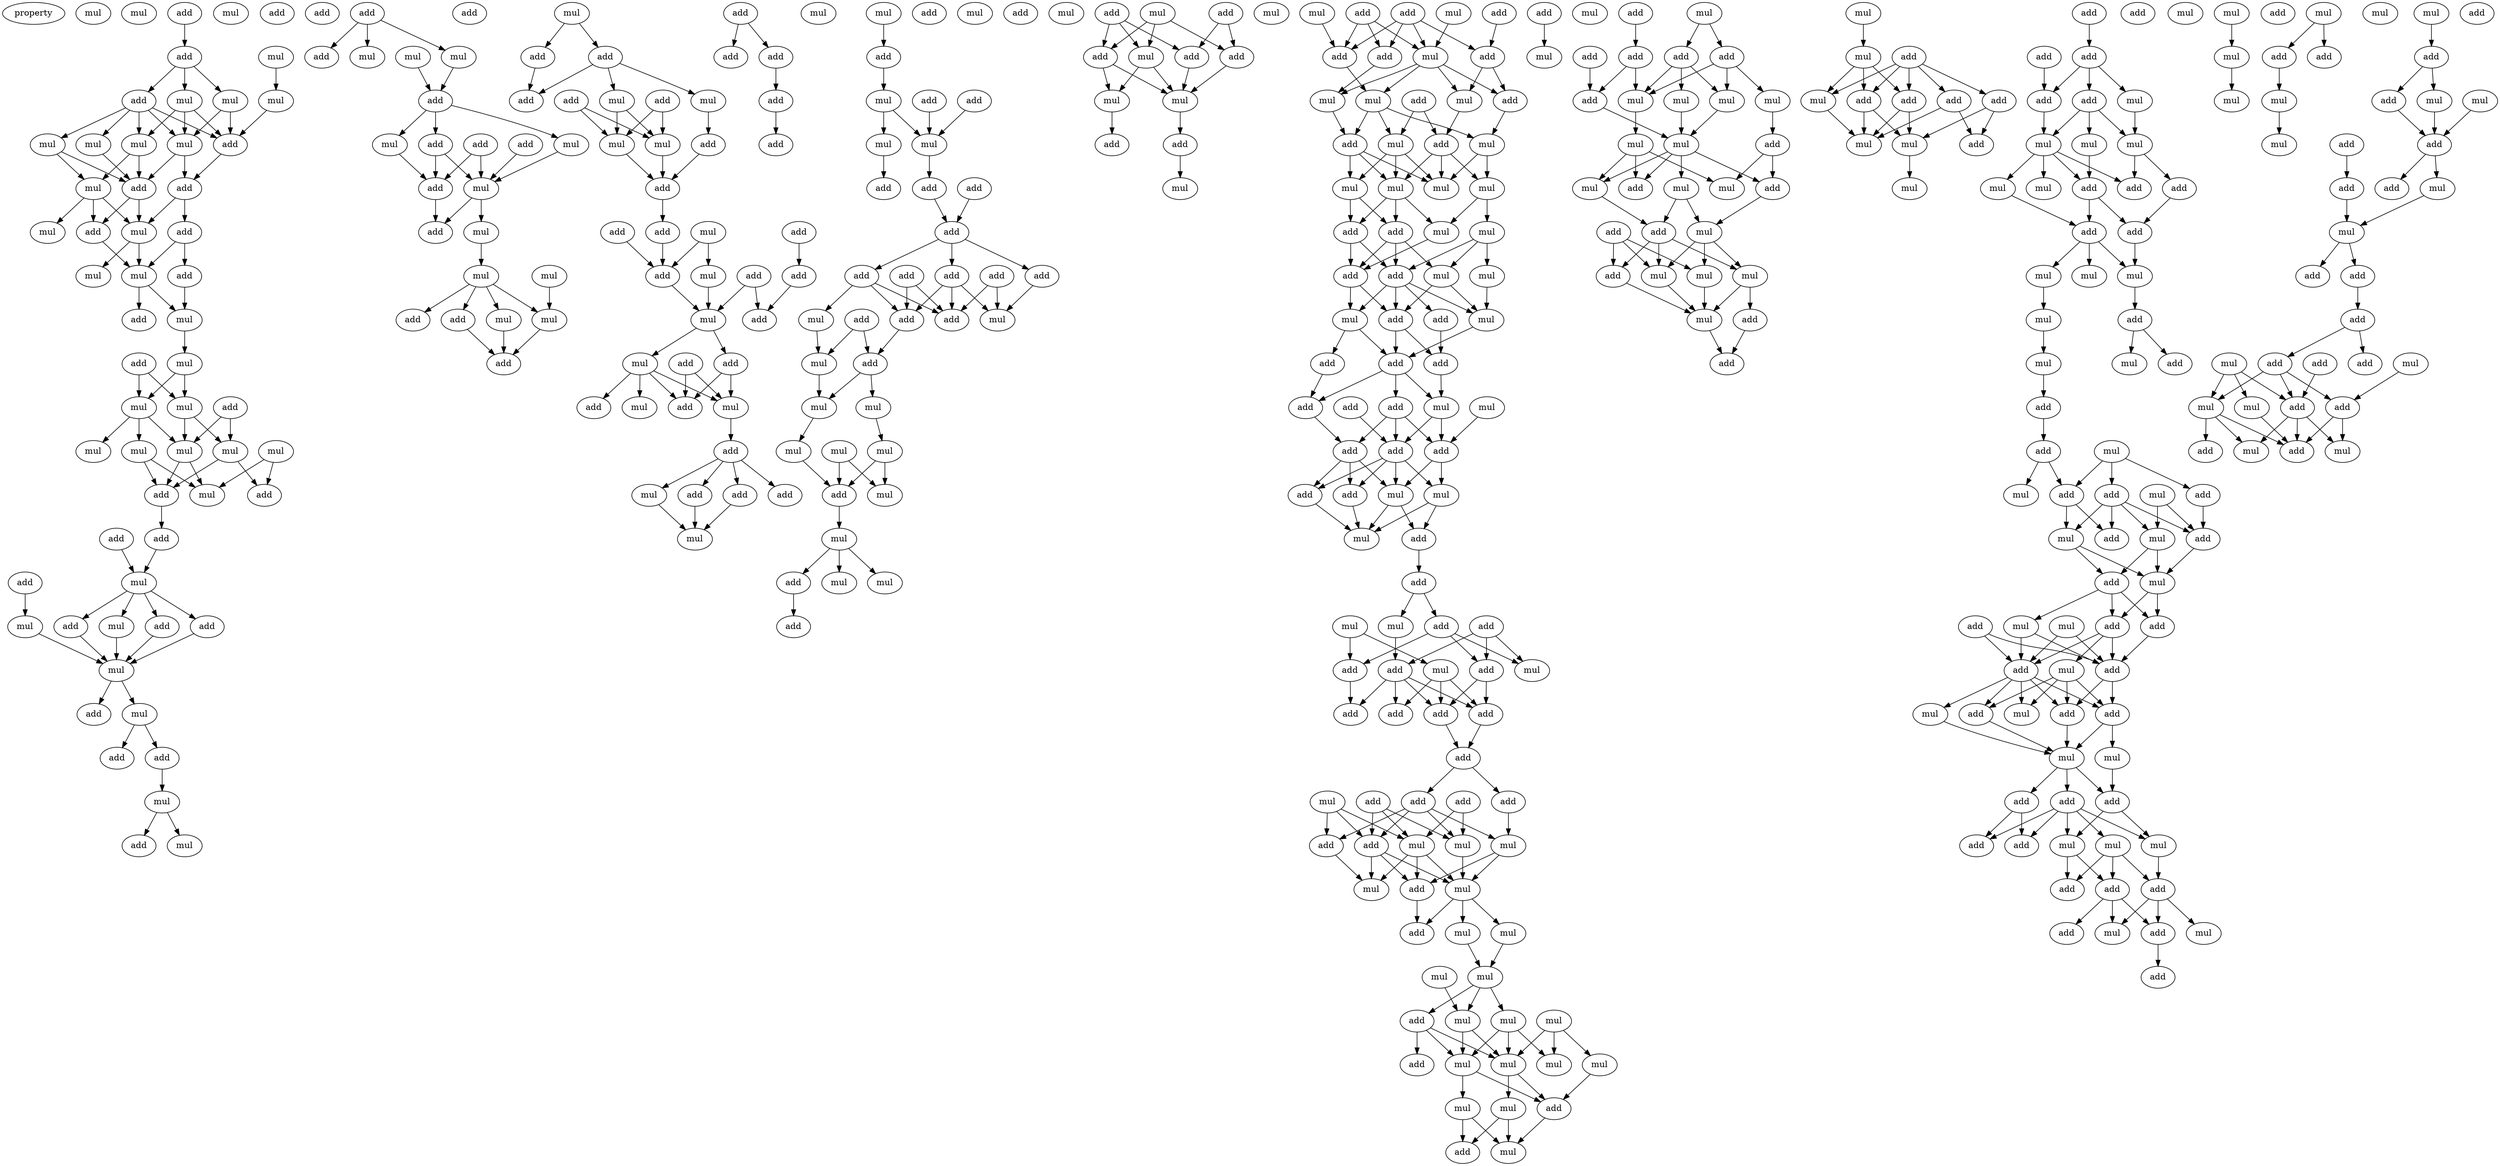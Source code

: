digraph {
    node [fontcolor=black]
    property [mul=2,lf=1.6]
    0 [ label = mul ];
    1 [ label = mul ];
    2 [ label = add ];
    3 [ label = add ];
    4 [ label = mul ];
    5 [ label = mul ];
    6 [ label = add ];
    7 [ label = mul ];
    8 [ label = mul ];
    9 [ label = mul ];
    10 [ label = add ];
    11 [ label = mul ];
    12 [ label = mul ];
    13 [ label = mul ];
    14 [ label = add ];
    15 [ label = mul ];
    16 [ label = add ];
    17 [ label = mul ];
    18 [ label = mul ];
    19 [ label = add ];
    20 [ label = add ];
    21 [ label = mul ];
    22 [ label = add ];
    23 [ label = mul ];
    24 [ label = add ];
    25 [ label = mul ];
    26 [ label = mul ];
    27 [ label = add ];
    28 [ label = add ];
    29 [ label = mul ];
    30 [ label = mul ];
    31 [ label = mul ];
    32 [ label = mul ];
    33 [ label = mul ];
    34 [ label = mul ];
    35 [ label = mul ];
    36 [ label = mul ];
    37 [ label = add ];
    38 [ label = add ];
    39 [ label = add ];
    40 [ label = mul ];
    41 [ label = add ];
    42 [ label = mul ];
    43 [ label = add ];
    44 [ label = mul ];
    45 [ label = mul ];
    46 [ label = add ];
    47 [ label = add ];
    48 [ label = add ];
    49 [ label = mul ];
    50 [ label = add ];
    51 [ label = mul ];
    52 [ label = add ];
    53 [ label = add ];
    54 [ label = add ];
    55 [ label = mul ];
    56 [ label = add ];
    57 [ label = mul ];
    58 [ label = add ];
    59 [ label = add ];
    60 [ label = add ];
    61 [ label = mul ];
    62 [ label = mul ];
    63 [ label = mul ];
    64 [ label = add ];
    65 [ label = add ];
    66 [ label = add ];
    67 [ label = mul ];
    68 [ label = add ];
    69 [ label = mul ];
    70 [ label = mul ];
    71 [ label = add ];
    72 [ label = add ];
    73 [ label = mul ];
    74 [ label = mul ];
    75 [ label = mul ];
    76 [ label = mul ];
    77 [ label = mul ];
    78 [ label = add ];
    79 [ label = add ];
    80 [ label = add ];
    81 [ label = add ];
    82 [ label = mul ];
    83 [ label = add ];
    84 [ label = add ];
    85 [ label = add ];
    86 [ label = add ];
    87 [ label = mul ];
    88 [ label = mul ];
    89 [ label = add ];
    90 [ label = mul ];
    91 [ label = add ];
    92 [ label = mul ];
    93 [ label = add ];
    94 [ label = mul ];
    95 [ label = add ];
    96 [ label = add ];
    97 [ label = add ];
    98 [ label = add ];
    99 [ label = add ];
    100 [ label = add ];
    101 [ label = mul ];
    102 [ label = mul ];
    103 [ label = add ];
    104 [ label = add ];
    105 [ label = mul ];
    106 [ label = add ];
    107 [ label = add ];
    108 [ label = add ];
    109 [ label = mul ];
    110 [ label = mul ];
    111 [ label = add ];
    112 [ label = mul ];
    113 [ label = add ];
    114 [ label = add ];
    115 [ label = add ];
    116 [ label = mul ];
    117 [ label = add ];
    118 [ label = mul ];
    119 [ label = add ];
    120 [ label = add ];
    121 [ label = add ];
    122 [ label = mul ];
    123 [ label = add ];
    124 [ label = add ];
    125 [ label = add ];
    126 [ label = mul ];
    127 [ label = add ];
    128 [ label = add ];
    129 [ label = mul ];
    130 [ label = mul ];
    131 [ label = add ];
    132 [ label = add ];
    133 [ label = add ];
    134 [ label = add ];
    135 [ label = add ];
    136 [ label = add ];
    137 [ label = add ];
    138 [ label = add ];
    139 [ label = add ];
    140 [ label = add ];
    141 [ label = mul ];
    142 [ label = add ];
    143 [ label = add ];
    144 [ label = mul ];
    145 [ label = mul ];
    146 [ label = add ];
    147 [ label = mul ];
    148 [ label = mul ];
    149 [ label = mul ];
    150 [ label = mul ];
    151 [ label = mul ];
    152 [ label = mul ];
    153 [ label = mul ];
    154 [ label = add ];
    155 [ label = mul ];
    156 [ label = add ];
    157 [ label = mul ];
    158 [ label = add ];
    159 [ label = mul ];
    160 [ label = add ];
    161 [ label = mul ];
    162 [ label = add ];
    163 [ label = add ];
    164 [ label = mul ];
    165 [ label = add ];
    166 [ label = add ];
    167 [ label = add ];
    168 [ label = mul ];
    169 [ label = mul ];
    170 [ label = mul ];
    171 [ label = add ];
    172 [ label = add ];
    173 [ label = mul ];
    174 [ label = mul ];
    175 [ label = add ];
    176 [ label = add ];
    177 [ label = add ];
    178 [ label = mul ];
    179 [ label = mul ];
    180 [ label = add ];
    181 [ label = mul ];
    182 [ label = add ];
    183 [ label = add ];
    184 [ label = add ];
    185 [ label = mul ];
    186 [ label = add ];
    187 [ label = mul ];
    188 [ label = mul ];
    189 [ label = mul ];
    190 [ label = add ];
    191 [ label = mul ];
    192 [ label = add ];
    193 [ label = mul ];
    194 [ label = mul ];
    195 [ label = mul ];
    196 [ label = mul ];
    197 [ label = mul ];
    198 [ label = add ];
    199 [ label = add ];
    200 [ label = mul ];
    201 [ label = mul ];
    202 [ label = mul ];
    203 [ label = add ];
    204 [ label = add ];
    205 [ label = add ];
    206 [ label = mul ];
    207 [ label = add ];
    208 [ label = mul ];
    209 [ label = add ];
    210 [ label = add ];
    211 [ label = add ];
    212 [ label = mul ];
    213 [ label = mul ];
    214 [ label = add ];
    215 [ label = add ];
    216 [ label = add ];
    217 [ label = add ];
    218 [ label = add ];
    219 [ label = add ];
    220 [ label = add ];
    221 [ label = mul ];
    222 [ label = mul ];
    223 [ label = add ];
    224 [ label = add ];
    225 [ label = mul ];
    226 [ label = mul ];
    227 [ label = mul ];
    228 [ label = add ];
    229 [ label = add ];
    230 [ label = mul ];
    231 [ label = add ];
    232 [ label = add ];
    233 [ label = mul ];
    234 [ label = add ];
    235 [ label = mul ];
    236 [ label = mul ];
    237 [ label = add ];
    238 [ label = add ];
    239 [ label = add ];
    240 [ label = add ];
    241 [ label = add ];
    242 [ label = add ];
    243 [ label = add ];
    244 [ label = add ];
    245 [ label = add ];
    246 [ label = mul ];
    247 [ label = add ];
    248 [ label = add ];
    249 [ label = add ];
    250 [ label = mul ];
    251 [ label = mul ];
    252 [ label = add ];
    253 [ label = mul ];
    254 [ label = mul ];
    255 [ label = mul ];
    256 [ label = add ];
    257 [ label = add ];
    258 [ label = mul ];
    259 [ label = mul ];
    260 [ label = mul ];
    261 [ label = mul ];
    262 [ label = add ];
    263 [ label = mul ];
    264 [ label = mul ];
    265 [ label = mul ];
    266 [ label = add ];
    267 [ label = mul ];
    268 [ label = mul ];
    269 [ label = mul ];
    270 [ label = mul ];
    271 [ label = add ];
    272 [ label = mul ];
    273 [ label = mul ];
    274 [ label = add ];
    275 [ label = mul ];
    276 [ label = mul ];
    277 [ label = add ];
    278 [ label = add ];
    279 [ label = add ];
    280 [ label = add ];
    281 [ label = add ];
    282 [ label = add ];
    283 [ label = mul ];
    284 [ label = mul ];
    285 [ label = mul ];
    286 [ label = mul ];
    287 [ label = add ];
    288 [ label = mul ];
    289 [ label = mul ];
    290 [ label = mul ];
    291 [ label = mul ];
    292 [ label = add ];
    293 [ label = mul ];
    294 [ label = add ];
    295 [ label = add ];
    296 [ label = mul ];
    297 [ label = add ];
    298 [ label = mul ];
    299 [ label = add ];
    300 [ label = mul ];
    301 [ label = mul ];
    302 [ label = mul ];
    303 [ label = add ];
    304 [ label = add ];
    305 [ label = mul ];
    306 [ label = mul ];
    307 [ label = add ];
    308 [ label = add ];
    309 [ label = add ];
    310 [ label = add ];
    311 [ label = add ];
    312 [ label = mul ];
    313 [ label = mul ];
    314 [ label = mul ];
    315 [ label = add ];
    316 [ label = add ];
    317 [ label = mul ];
    318 [ label = add ];
    319 [ label = add ];
    320 [ label = mul ];
    321 [ label = add ];
    322 [ label = add ];
    323 [ label = mul ];
    324 [ label = mul ];
    325 [ label = mul ];
    326 [ label = add ];
    327 [ label = mul ];
    328 [ label = add ];
    329 [ label = add ];
    330 [ label = mul ];
    331 [ label = add ];
    332 [ label = add ];
    333 [ label = add ];
    334 [ label = mul ];
    335 [ label = mul ];
    336 [ label = mul ];
    337 [ label = mul ];
    338 [ label = add ];
    339 [ label = add ];
    340 [ label = mul ];
    341 [ label = mul ];
    342 [ label = add ];
    343 [ label = mul ];
    344 [ label = add ];
    345 [ label = add ];
    346 [ label = mul ];
    347 [ label = mul ];
    348 [ label = add ];
    349 [ label = add ];
    350 [ label = mul ];
    351 [ label = add ];
    352 [ label = mul ];
    353 [ label = add ];
    354 [ label = mul ];
    355 [ label = add ];
    356 [ label = add ];
    357 [ label = add ];
    358 [ label = mul ];
    359 [ label = mul ];
    360 [ label = add ];
    361 [ label = mul ];
    362 [ label = add ];
    363 [ label = add ];
    364 [ label = add ];
    365 [ label = mul ];
    366 [ label = add ];
    367 [ label = add ];
    368 [ label = mul ];
    369 [ label = mul ];
    370 [ label = mul ];
    371 [ label = add ];
    372 [ label = add ];
    373 [ label = add ];
    374 [ label = add ];
    375 [ label = mul ];
    376 [ label = add ];
    377 [ label = mul ];
    378 [ label = mul ];
    379 [ label = add ];
    380 [ label = add ];
    381 [ label = add ];
    382 [ label = add ];
    383 [ label = add ];
    384 [ label = mul ];
    385 [ label = mul ];
    386 [ label = mul ];
    387 [ label = add ];
    388 [ label = mul ];
    389 [ label = mul ];
    390 [ label = add ];
    391 [ label = mul ];
    392 [ label = mul ];
    393 [ label = add ];
    394 [ label = mul ];
    395 [ label = add ];
    396 [ label = mul ];
    397 [ label = mul ];
    398 [ label = mul ];
    399 [ label = add ];
    400 [ label = add ];
    401 [ label = mul ];
    402 [ label = add ];
    403 [ label = mul ];
    404 [ label = add ];
    405 [ label = add ];
    406 [ label = add ];
    407 [ label = mul ];
    408 [ label = add ];
    409 [ label = mul ];
    410 [ label = add ];
    411 [ label = add ];
    412 [ label = add ];
    413 [ label = mul ];
    414 [ label = add ];
    415 [ label = add ];
    416 [ label = mul ];
    417 [ label = add ];
    418 [ label = mul ];
    419 [ label = add ];
    420 [ label = add ];
    421 [ label = mul ];
    422 [ label = add ];
    423 [ label = add ];
    424 [ label = mul ];
    425 [ label = mul ];
    2 -> 3 [ name = 0 ];
    3 -> 6 [ name = 1 ];
    3 -> 7 [ name = 2 ];
    3 -> 8 [ name = 3 ];
    4 -> 5 [ name = 4 ];
    5 -> 10 [ name = 5 ];
    6 -> 9 [ name = 6 ];
    6 -> 10 [ name = 7 ];
    6 -> 11 [ name = 8 ];
    6 -> 12 [ name = 9 ];
    6 -> 13 [ name = 10 ];
    7 -> 9 [ name = 11 ];
    7 -> 10 [ name = 12 ];
    7 -> 12 [ name = 13 ];
    8 -> 9 [ name = 14 ];
    8 -> 10 [ name = 15 ];
    9 -> 14 [ name = 16 ];
    9 -> 16 [ name = 17 ];
    10 -> 16 [ name = 18 ];
    11 -> 14 [ name = 19 ];
    12 -> 14 [ name = 20 ];
    12 -> 15 [ name = 21 ];
    13 -> 14 [ name = 22 ];
    13 -> 15 [ name = 23 ];
    14 -> 18 [ name = 24 ];
    14 -> 20 [ name = 25 ];
    15 -> 17 [ name = 26 ];
    15 -> 18 [ name = 27 ];
    15 -> 20 [ name = 28 ];
    16 -> 18 [ name = 29 ];
    16 -> 19 [ name = 30 ];
    18 -> 21 [ name = 31 ];
    18 -> 23 [ name = 32 ];
    19 -> 21 [ name = 33 ];
    19 -> 22 [ name = 34 ];
    20 -> 21 [ name = 35 ];
    21 -> 24 [ name = 36 ];
    21 -> 25 [ name = 37 ];
    22 -> 25 [ name = 38 ];
    25 -> 26 [ name = 39 ];
    26 -> 29 [ name = 40 ];
    26 -> 30 [ name = 41 ];
    27 -> 29 [ name = 42 ];
    27 -> 30 [ name = 43 ];
    28 -> 33 [ name = 44 ];
    28 -> 34 [ name = 45 ];
    29 -> 33 [ name = 46 ];
    29 -> 34 [ name = 47 ];
    30 -> 32 [ name = 48 ];
    30 -> 34 [ name = 49 ];
    30 -> 35 [ name = 50 ];
    31 -> 36 [ name = 51 ];
    31 -> 37 [ name = 52 ];
    33 -> 37 [ name = 53 ];
    33 -> 38 [ name = 54 ];
    34 -> 36 [ name = 55 ];
    34 -> 38 [ name = 56 ];
    35 -> 36 [ name = 57 ];
    35 -> 38 [ name = 58 ];
    38 -> 41 [ name = 59 ];
    39 -> 42 [ name = 60 ];
    41 -> 42 [ name = 61 ];
    42 -> 44 [ name = 62 ];
    42 -> 46 [ name = 63 ];
    42 -> 47 [ name = 64 ];
    42 -> 48 [ name = 65 ];
    43 -> 45 [ name = 66 ];
    44 -> 49 [ name = 67 ];
    45 -> 49 [ name = 68 ];
    46 -> 49 [ name = 69 ];
    47 -> 49 [ name = 70 ];
    48 -> 49 [ name = 71 ];
    49 -> 50 [ name = 72 ];
    49 -> 51 [ name = 73 ];
    51 -> 53 [ name = 74 ];
    51 -> 54 [ name = 75 ];
    54 -> 55 [ name = 76 ];
    55 -> 56 [ name = 77 ];
    55 -> 57 [ name = 78 ];
    59 -> 60 [ name = 79 ];
    59 -> 62 [ name = 80 ];
    59 -> 63 [ name = 81 ];
    61 -> 64 [ name = 82 ];
    63 -> 64 [ name = 83 ];
    64 -> 66 [ name = 84 ];
    64 -> 67 [ name = 85 ];
    64 -> 69 [ name = 86 ];
    65 -> 70 [ name = 87 ];
    65 -> 71 [ name = 88 ];
    66 -> 70 [ name = 89 ];
    66 -> 71 [ name = 90 ];
    67 -> 71 [ name = 91 ];
    68 -> 70 [ name = 92 ];
    69 -> 70 [ name = 93 ];
    70 -> 72 [ name = 94 ];
    70 -> 73 [ name = 95 ];
    71 -> 72 [ name = 96 ];
    73 -> 74 [ name = 97 ];
    74 -> 76 [ name = 98 ];
    74 -> 77 [ name = 99 ];
    74 -> 78 [ name = 100 ];
    74 -> 79 [ name = 101 ];
    75 -> 77 [ name = 102 ];
    76 -> 80 [ name = 103 ];
    77 -> 80 [ name = 104 ];
    78 -> 80 [ name = 105 ];
    82 -> 83 [ name = 106 ];
    82 -> 84 [ name = 107 ];
    83 -> 86 [ name = 108 ];
    83 -> 87 [ name = 109 ];
    83 -> 88 [ name = 110 ];
    84 -> 86 [ name = 111 ];
    85 -> 90 [ name = 112 ];
    85 -> 92 [ name = 113 ];
    87 -> 91 [ name = 114 ];
    88 -> 90 [ name = 115 ];
    88 -> 92 [ name = 116 ];
    89 -> 90 [ name = 117 ];
    89 -> 92 [ name = 118 ];
    90 -> 93 [ name = 119 ];
    91 -> 93 [ name = 120 ];
    92 -> 93 [ name = 121 ];
    93 -> 97 [ name = 122 ];
    94 -> 100 [ name = 123 ];
    94 -> 101 [ name = 124 ];
    95 -> 100 [ name = 125 ];
    96 -> 99 [ name = 126 ];
    97 -> 100 [ name = 127 ];
    98 -> 102 [ name = 128 ];
    98 -> 103 [ name = 129 ];
    99 -> 103 [ name = 130 ];
    100 -> 102 [ name = 131 ];
    101 -> 102 [ name = 132 ];
    102 -> 105 [ name = 133 ];
    102 -> 106 [ name = 134 ];
    104 -> 107 [ name = 135 ];
    104 -> 110 [ name = 136 ];
    105 -> 107 [ name = 137 ];
    105 -> 108 [ name = 138 ];
    105 -> 109 [ name = 139 ];
    105 -> 110 [ name = 140 ];
    106 -> 107 [ name = 141 ];
    106 -> 110 [ name = 142 ];
    110 -> 111 [ name = 143 ];
    111 -> 112 [ name = 144 ];
    111 -> 113 [ name = 145 ];
    111 -> 114 [ name = 146 ];
    111 -> 115 [ name = 147 ];
    112 -> 116 [ name = 148 ];
    113 -> 116 [ name = 149 ];
    115 -> 116 [ name = 150 ];
    117 -> 119 [ name = 151 ];
    117 -> 120 [ name = 152 ];
    120 -> 121 [ name = 153 ];
    121 -> 124 [ name = 154 ];
    122 -> 125 [ name = 155 ];
    125 -> 126 [ name = 156 ];
    126 -> 129 [ name = 157 ];
    126 -> 130 [ name = 158 ];
    127 -> 130 [ name = 159 ];
    128 -> 130 [ name = 160 ];
    129 -> 132 [ name = 161 ];
    130 -> 131 [ name = 162 ];
    131 -> 134 [ name = 163 ];
    133 -> 134 [ name = 164 ];
    134 -> 135 [ name = 165 ];
    134 -> 137 [ name = 166 ];
    134 -> 139 [ name = 167 ];
    135 -> 140 [ name = 168 ];
    135 -> 141 [ name = 169 ];
    135 -> 142 [ name = 170 ];
    136 -> 140 [ name = 171 ];
    136 -> 141 [ name = 172 ];
    137 -> 140 [ name = 173 ];
    137 -> 142 [ name = 174 ];
    137 -> 144 [ name = 175 ];
    138 -> 140 [ name = 176 ];
    138 -> 142 [ name = 177 ];
    139 -> 141 [ name = 178 ];
    142 -> 146 [ name = 179 ];
    143 -> 145 [ name = 180 ];
    143 -> 146 [ name = 181 ];
    144 -> 145 [ name = 182 ];
    145 -> 149 [ name = 183 ];
    146 -> 148 [ name = 184 ];
    146 -> 149 [ name = 185 ];
    148 -> 152 [ name = 186 ];
    149 -> 151 [ name = 187 ];
    150 -> 153 [ name = 188 ];
    150 -> 154 [ name = 189 ];
    151 -> 154 [ name = 190 ];
    152 -> 153 [ name = 191 ];
    152 -> 154 [ name = 192 ];
    154 -> 155 [ name = 193 ];
    155 -> 156 [ name = 194 ];
    155 -> 157 [ name = 195 ];
    155 -> 159 [ name = 196 ];
    156 -> 160 [ name = 197 ];
    162 -> 165 [ name = 198 ];
    162 -> 166 [ name = 199 ];
    162 -> 168 [ name = 200 ];
    163 -> 166 [ name = 201 ];
    163 -> 167 [ name = 202 ];
    164 -> 165 [ name = 203 ];
    164 -> 167 [ name = 204 ];
    164 -> 168 [ name = 205 ];
    165 -> 169 [ name = 206 ];
    165 -> 170 [ name = 207 ];
    166 -> 170 [ name = 208 ];
    167 -> 170 [ name = 209 ];
    168 -> 169 [ name = 210 ];
    168 -> 170 [ name = 211 ];
    169 -> 171 [ name = 212 ];
    170 -> 172 [ name = 213 ];
    172 -> 173 [ name = 214 ];
    175 -> 181 [ name = 215 ];
    175 -> 182 [ name = 216 ];
    175 -> 183 [ name = 217 ];
    176 -> 180 [ name = 218 ];
    177 -> 180 [ name = 219 ];
    177 -> 181 [ name = 220 ];
    177 -> 182 [ name = 221 ];
    177 -> 183 [ name = 222 ];
    178 -> 181 [ name = 223 ];
    179 -> 182 [ name = 224 ];
    180 -> 184 [ name = 225 ];
    180 -> 185 [ name = 226 ];
    181 -> 184 [ name = 227 ];
    181 -> 185 [ name = 228 ];
    181 -> 187 [ name = 229 ];
    181 -> 188 [ name = 230 ];
    182 -> 188 [ name = 231 ];
    183 -> 187 [ name = 232 ];
    184 -> 189 [ name = 233 ];
    185 -> 190 [ name = 234 ];
    186 -> 190 [ name = 235 ];
    186 -> 191 [ name = 236 ];
    187 -> 192 [ name = 237 ];
    188 -> 189 [ name = 238 ];
    188 -> 191 [ name = 239 ];
    188 -> 192 [ name = 240 ];
    189 -> 194 [ name = 241 ];
    189 -> 196 [ name = 242 ];
    190 -> 193 [ name = 243 ];
    190 -> 194 [ name = 244 ];
    190 -> 196 [ name = 245 ];
    191 -> 193 [ name = 246 ];
    191 -> 195 [ name = 247 ];
    191 -> 196 [ name = 248 ];
    192 -> 193 [ name = 249 ];
    192 -> 195 [ name = 250 ];
    192 -> 196 [ name = 251 ];
    193 -> 197 [ name = 252 ];
    193 -> 198 [ name = 253 ];
    193 -> 199 [ name = 254 ];
    194 -> 197 [ name = 255 ];
    194 -> 200 [ name = 256 ];
    195 -> 198 [ name = 257 ];
    195 -> 199 [ name = 258 ];
    197 -> 204 [ name = 259 ];
    198 -> 202 [ name = 260 ];
    198 -> 203 [ name = 261 ];
    198 -> 204 [ name = 262 ];
    199 -> 203 [ name = 263 ];
    199 -> 204 [ name = 264 ];
    200 -> 201 [ name = 265 ];
    200 -> 202 [ name = 266 ];
    200 -> 203 [ name = 267 ];
    201 -> 208 [ name = 268 ];
    202 -> 207 [ name = 269 ];
    202 -> 208 [ name = 270 ];
    203 -> 205 [ name = 271 ];
    203 -> 206 [ name = 272 ];
    203 -> 207 [ name = 273 ];
    203 -> 208 [ name = 274 ];
    204 -> 206 [ name = 275 ];
    204 -> 207 [ name = 276 ];
    205 -> 211 [ name = 277 ];
    206 -> 209 [ name = 278 ];
    206 -> 210 [ name = 279 ];
    207 -> 209 [ name = 280 ];
    207 -> 211 [ name = 281 ];
    208 -> 209 [ name = 282 ];
    209 -> 213 [ name = 283 ];
    209 -> 215 [ name = 284 ];
    209 -> 216 [ name = 285 ];
    210 -> 215 [ name = 286 ];
    211 -> 213 [ name = 287 ];
    212 -> 218 [ name = 288 ];
    213 -> 217 [ name = 289 ];
    213 -> 218 [ name = 290 ];
    214 -> 217 [ name = 291 ];
    215 -> 219 [ name = 292 ];
    216 -> 217 [ name = 293 ];
    216 -> 218 [ name = 294 ];
    216 -> 219 [ name = 295 ];
    217 -> 220 [ name = 296 ];
    217 -> 221 [ name = 297 ];
    217 -> 222 [ name = 298 ];
    217 -> 224 [ name = 299 ];
    218 -> 221 [ name = 300 ];
    218 -> 222 [ name = 301 ];
    219 -> 220 [ name = 302 ];
    219 -> 222 [ name = 303 ];
    219 -> 224 [ name = 304 ];
    220 -> 227 [ name = 305 ];
    221 -> 227 [ name = 306 ];
    221 -> 228 [ name = 307 ];
    222 -> 227 [ name = 308 ];
    222 -> 228 [ name = 309 ];
    223 -> 225 [ name = 310 ];
    224 -> 227 [ name = 311 ];
    228 -> 229 [ name = 312 ];
    229 -> 232 [ name = 313 ];
    229 -> 233 [ name = 314 ];
    230 -> 234 [ name = 315 ];
    230 -> 236 [ name = 316 ];
    231 -> 235 [ name = 317 ];
    231 -> 237 [ name = 318 ];
    231 -> 238 [ name = 319 ];
    232 -> 234 [ name = 320 ];
    232 -> 235 [ name = 321 ];
    232 -> 237 [ name = 322 ];
    233 -> 238 [ name = 323 ];
    234 -> 242 [ name = 324 ];
    236 -> 239 [ name = 325 ];
    236 -> 240 [ name = 326 ];
    236 -> 241 [ name = 327 ];
    237 -> 239 [ name = 328 ];
    237 -> 240 [ name = 329 ];
    238 -> 239 [ name = 330 ];
    238 -> 240 [ name = 331 ];
    238 -> 241 [ name = 332 ];
    238 -> 242 [ name = 333 ];
    239 -> 243 [ name = 334 ];
    240 -> 243 [ name = 335 ];
    243 -> 244 [ name = 336 ];
    243 -> 245 [ name = 337 ];
    244 -> 250 [ name = 338 ];
    245 -> 249 [ name = 339 ];
    245 -> 250 [ name = 340 ];
    245 -> 252 [ name = 341 ];
    245 -> 253 [ name = 342 ];
    246 -> 249 [ name = 343 ];
    246 -> 251 [ name = 344 ];
    246 -> 252 [ name = 345 ];
    247 -> 251 [ name = 346 ];
    247 -> 252 [ name = 347 ];
    247 -> 253 [ name = 348 ];
    248 -> 251 [ name = 349 ];
    248 -> 253 [ name = 350 ];
    249 -> 254 [ name = 351 ];
    250 -> 255 [ name = 352 ];
    250 -> 256 [ name = 353 ];
    251 -> 254 [ name = 354 ];
    251 -> 255 [ name = 355 ];
    251 -> 256 [ name = 356 ];
    252 -> 254 [ name = 357 ];
    252 -> 255 [ name = 358 ];
    252 -> 256 [ name = 359 ];
    253 -> 255 [ name = 360 ];
    255 -> 257 [ name = 361 ];
    255 -> 258 [ name = 362 ];
    255 -> 259 [ name = 363 ];
    256 -> 257 [ name = 364 ];
    258 -> 260 [ name = 365 ];
    259 -> 260 [ name = 366 ];
    260 -> 262 [ name = 367 ];
    260 -> 264 [ name = 368 ];
    260 -> 265 [ name = 369 ];
    261 -> 265 [ name = 370 ];
    262 -> 266 [ name = 371 ];
    262 -> 269 [ name = 372 ];
    262 -> 270 [ name = 373 ];
    263 -> 267 [ name = 374 ];
    263 -> 268 [ name = 375 ];
    263 -> 269 [ name = 376 ];
    264 -> 268 [ name = 377 ];
    264 -> 269 [ name = 378 ];
    264 -> 270 [ name = 379 ];
    265 -> 269 [ name = 380 ];
    265 -> 270 [ name = 381 ];
    267 -> 271 [ name = 382 ];
    269 -> 271 [ name = 383 ];
    269 -> 273 [ name = 384 ];
    270 -> 271 [ name = 385 ];
    270 -> 272 [ name = 386 ];
    271 -> 275 [ name = 387 ];
    272 -> 274 [ name = 388 ];
    272 -> 275 [ name = 389 ];
    273 -> 274 [ name = 390 ];
    273 -> 275 [ name = 391 ];
    276 -> 279 [ name = 392 ];
    276 -> 280 [ name = 393 ];
    277 -> 278 [ name = 394 ];
    278 -> 282 [ name = 395 ];
    278 -> 286 [ name = 396 ];
    279 -> 283 [ name = 397 ];
    279 -> 285 [ name = 398 ];
    279 -> 286 [ name = 399 ];
    280 -> 283 [ name = 400 ];
    280 -> 284 [ name = 401 ];
    280 -> 286 [ name = 402 ];
    281 -> 282 [ name = 403 ];
    282 -> 288 [ name = 404 ];
    283 -> 288 [ name = 405 ];
    284 -> 287 [ name = 406 ];
    285 -> 288 [ name = 407 ];
    286 -> 289 [ name = 408 ];
    287 -> 291 [ name = 409 ];
    287 -> 292 [ name = 410 ];
    288 -> 290 [ name = 411 ];
    288 -> 292 [ name = 412 ];
    288 -> 293 [ name = 413 ];
    288 -> 294 [ name = 414 ];
    289 -> 291 [ name = 415 ];
    289 -> 293 [ name = 416 ];
    289 -> 294 [ name = 417 ];
    290 -> 296 [ name = 418 ];
    290 -> 297 [ name = 419 ];
    292 -> 296 [ name = 420 ];
    293 -> 297 [ name = 421 ];
    295 -> 298 [ name = 422 ];
    295 -> 299 [ name = 423 ];
    295 -> 300 [ name = 424 ];
    296 -> 298 [ name = 425 ];
    296 -> 300 [ name = 426 ];
    296 -> 301 [ name = 427 ];
    297 -> 299 [ name = 428 ];
    297 -> 300 [ name = 429 ];
    297 -> 301 [ name = 430 ];
    298 -> 302 [ name = 431 ];
    299 -> 302 [ name = 432 ];
    300 -> 302 [ name = 433 ];
    301 -> 302 [ name = 434 ];
    301 -> 303 [ name = 435 ];
    302 -> 304 [ name = 436 ];
    303 -> 304 [ name = 437 ];
    305 -> 306 [ name = 438 ];
    306 -> 308 [ name = 439 ];
    306 -> 309 [ name = 440 ];
    306 -> 312 [ name = 441 ];
    307 -> 308 [ name = 442 ];
    307 -> 309 [ name = 443 ];
    307 -> 310 [ name = 444 ];
    307 -> 311 [ name = 445 ];
    307 -> 312 [ name = 446 ];
    308 -> 313 [ name = 447 ];
    308 -> 314 [ name = 448 ];
    309 -> 313 [ name = 449 ];
    309 -> 314 [ name = 450 ];
    310 -> 314 [ name = 451 ];
    310 -> 315 [ name = 452 ];
    311 -> 313 [ name = 453 ];
    311 -> 315 [ name = 454 ];
    312 -> 313 [ name = 455 ];
    314 -> 317 [ name = 456 ];
    316 -> 318 [ name = 457 ];
    318 -> 320 [ name = 458 ];
    318 -> 321 [ name = 459 ];
    318 -> 322 [ name = 460 ];
    319 -> 321 [ name = 461 ];
    320 -> 325 [ name = 462 ];
    321 -> 324 [ name = 463 ];
    322 -> 323 [ name = 464 ];
    322 -> 324 [ name = 465 ];
    322 -> 325 [ name = 466 ];
    323 -> 326 [ name = 467 ];
    324 -> 326 [ name = 468 ];
    324 -> 327 [ name = 469 ];
    324 -> 328 [ name = 470 ];
    324 -> 330 [ name = 471 ];
    325 -> 328 [ name = 472 ];
    325 -> 329 [ name = 473 ];
    326 -> 331 [ name = 474 ];
    326 -> 332 [ name = 475 ];
    329 -> 331 [ name = 476 ];
    330 -> 332 [ name = 477 ];
    331 -> 335 [ name = 478 ];
    332 -> 334 [ name = 479 ];
    332 -> 335 [ name = 480 ];
    332 -> 336 [ name = 481 ];
    334 -> 337 [ name = 482 ];
    335 -> 338 [ name = 483 ];
    337 -> 340 [ name = 484 ];
    338 -> 339 [ name = 485 ];
    338 -> 341 [ name = 486 ];
    340 -> 342 [ name = 487 ];
    342 -> 344 [ name = 488 ];
    343 -> 345 [ name = 489 ];
    343 -> 348 [ name = 490 ];
    343 -> 349 [ name = 491 ];
    344 -> 346 [ name = 492 ];
    344 -> 349 [ name = 493 ];
    345 -> 351 [ name = 494 ];
    347 -> 351 [ name = 495 ];
    347 -> 352 [ name = 496 ];
    348 -> 350 [ name = 497 ];
    348 -> 351 [ name = 498 ];
    348 -> 352 [ name = 499 ];
    348 -> 353 [ name = 500 ];
    349 -> 350 [ name = 501 ];
    349 -> 353 [ name = 502 ];
    350 -> 354 [ name = 503 ];
    350 -> 355 [ name = 504 ];
    351 -> 354 [ name = 505 ];
    352 -> 354 [ name = 506 ];
    352 -> 355 [ name = 507 ];
    354 -> 357 [ name = 508 ];
    354 -> 360 [ name = 509 ];
    355 -> 357 [ name = 510 ];
    355 -> 359 [ name = 511 ];
    355 -> 360 [ name = 512 ];
    356 -> 362 [ name = 513 ];
    356 -> 363 [ name = 514 ];
    357 -> 361 [ name = 515 ];
    357 -> 362 [ name = 516 ];
    357 -> 363 [ name = 517 ];
    358 -> 362 [ name = 518 ];
    358 -> 363 [ name = 519 ];
    359 -> 362 [ name = 520 ];
    359 -> 363 [ name = 521 ];
    360 -> 362 [ name = 522 ];
    361 -> 364 [ name = 523 ];
    361 -> 366 [ name = 524 ];
    361 -> 367 [ name = 525 ];
    361 -> 368 [ name = 526 ];
    362 -> 364 [ name = 527 ];
    362 -> 367 [ name = 528 ];
    363 -> 364 [ name = 529 ];
    363 -> 365 [ name = 530 ];
    363 -> 366 [ name = 531 ];
    363 -> 367 [ name = 532 ];
    363 -> 368 [ name = 533 ];
    364 -> 369 [ name = 534 ];
    364 -> 370 [ name = 535 ];
    365 -> 370 [ name = 536 ];
    366 -> 370 [ name = 537 ];
    367 -> 370 [ name = 538 ];
    369 -> 372 [ name = 539 ];
    370 -> 371 [ name = 540 ];
    370 -> 372 [ name = 541 ];
    370 -> 373 [ name = 542 ];
    371 -> 374 [ name = 543 ];
    371 -> 376 [ name = 544 ];
    372 -> 377 [ name = 545 ];
    372 -> 378 [ name = 546 ];
    373 -> 374 [ name = 547 ];
    373 -> 375 [ name = 548 ];
    373 -> 376 [ name = 549 ];
    373 -> 377 [ name = 550 ];
    373 -> 378 [ name = 551 ];
    375 -> 379 [ name = 552 ];
    375 -> 380 [ name = 553 ];
    375 -> 381 [ name = 554 ];
    377 -> 379 [ name = 555 ];
    377 -> 380 [ name = 556 ];
    378 -> 381 [ name = 557 ];
    379 -> 382 [ name = 558 ];
    379 -> 383 [ name = 559 ];
    379 -> 384 [ name = 560 ];
    381 -> 382 [ name = 561 ];
    381 -> 384 [ name = 562 ];
    381 -> 386 [ name = 563 ];
    382 -> 387 [ name = 564 ];
    388 -> 389 [ name = 565 ];
    389 -> 391 [ name = 566 ];
    392 -> 393 [ name = 567 ];
    392 -> 395 [ name = 568 ];
    393 -> 396 [ name = 569 ];
    396 -> 397 [ name = 570 ];
    398 -> 400 [ name = 571 ];
    400 -> 401 [ name = 572 ];
    400 -> 402 [ name = 573 ];
    401 -> 405 [ name = 574 ];
    402 -> 405 [ name = 575 ];
    403 -> 405 [ name = 576 ];
    404 -> 406 [ name = 577 ];
    405 -> 407 [ name = 578 ];
    405 -> 408 [ name = 579 ];
    406 -> 409 [ name = 580 ];
    407 -> 409 [ name = 581 ];
    409 -> 410 [ name = 582 ];
    409 -> 411 [ name = 583 ];
    411 -> 412 [ name = 584 ];
    412 -> 414 [ name = 585 ];
    412 -> 415 [ name = 586 ];
    413 -> 420 [ name = 587 ];
    415 -> 419 [ name = 588 ];
    415 -> 420 [ name = 589 ];
    415 -> 421 [ name = 590 ];
    416 -> 418 [ name = 591 ];
    416 -> 419 [ name = 592 ];
    416 -> 421 [ name = 593 ];
    417 -> 419 [ name = 594 ];
    418 -> 423 [ name = 595 ];
    419 -> 423 [ name = 596 ];
    419 -> 424 [ name = 597 ];
    419 -> 425 [ name = 598 ];
    420 -> 423 [ name = 599 ];
    420 -> 424 [ name = 600 ];
    421 -> 422 [ name = 601 ];
    421 -> 423 [ name = 602 ];
    421 -> 425 [ name = 603 ];
}
